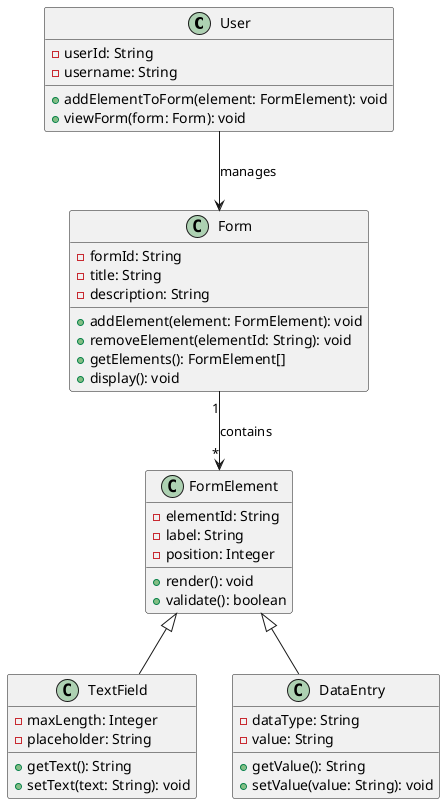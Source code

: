 @startuml
class User {
    - userId: String
    - username: String
    + addElementToForm(element: FormElement): void
    + viewForm(form: Form): void
}

class Form {
    - formId: String
    - title: String
    - description: String
    + addElement(element: FormElement): void
    + removeElement(elementId: String): void
    + getElements(): FormElement[]
    + display(): void
}

class FormElement {
    - elementId: String
    - label: String
    - position: Integer
    + render(): void
    + validate(): boolean
}

class TextField {
    - maxLength: Integer
    - placeholder: String
    + getText(): String
    + setText(text: String): void
}

class DataEntry {
    - dataType: String
    - value: String
    + getValue(): String
    + setValue(value: String): void
}

User --> Form : manages
Form "1" --> "*" FormElement : contains
FormElement <|-- TextField
FormElement <|-- DataEntry
@enduml